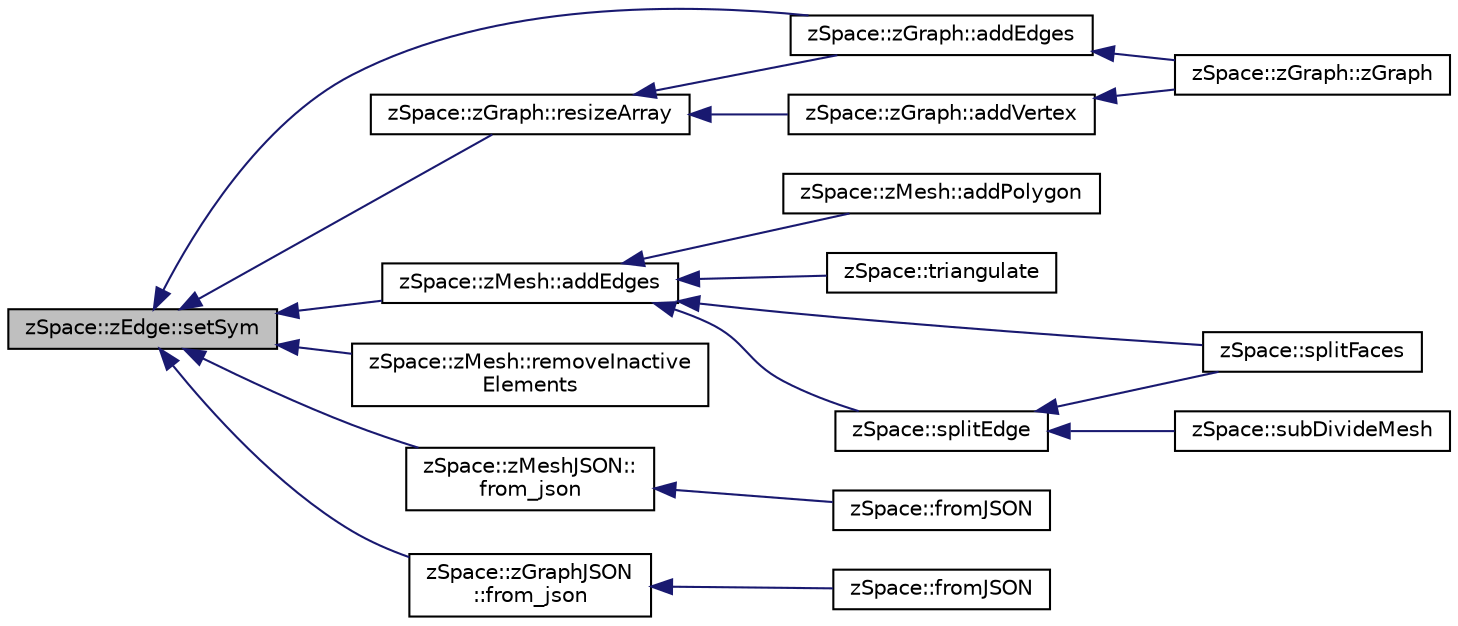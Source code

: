 digraph "zSpace::zEdge::setSym"
{
  edge [fontname="Helvetica",fontsize="10",labelfontname="Helvetica",labelfontsize="10"];
  node [fontname="Helvetica",fontsize="10",shape=record];
  rankdir="LR";
  Node370 [label="zSpace::zEdge::setSym",height=0.2,width=0.4,color="black", fillcolor="grey75", style="filled", fontcolor="black"];
  Node370 -> Node371 [dir="back",color="midnightblue",fontsize="10",style="solid",fontname="Helvetica"];
  Node371 [label="zSpace::zGraph::addEdges",height=0.2,width=0.4,color="black", fillcolor="white", style="filled",URL="$classz_space_1_1z_graph.html#a821941b26e312ab5015ae34fecbd43b3",tooltip="This method adds an edge and its symmetry edge to the edges array. "];
  Node371 -> Node372 [dir="back",color="midnightblue",fontsize="10",style="solid",fontname="Helvetica"];
  Node372 [label="zSpace::zGraph::zGraph",height=0.2,width=0.4,color="black", fillcolor="white", style="filled",URL="$classz_space_1_1z_graph.html#a7a53b68f1efa596293b85259464cf3ff",tooltip="Overloaded constructor. "];
  Node370 -> Node373 [dir="back",color="midnightblue",fontsize="10",style="solid",fontname="Helvetica"];
  Node373 [label="zSpace::zGraph::resizeArray",height=0.2,width=0.4,color="black", fillcolor="white", style="filled",URL="$classz_space_1_1z_graph.html#a8b28611b85ceff8555b9230e3af6f47a",tooltip="This method resizes the array connected with the input type to the specified newSize. "];
  Node373 -> Node374 [dir="back",color="midnightblue",fontsize="10",style="solid",fontname="Helvetica"];
  Node374 [label="zSpace::zGraph::addVertex",height=0.2,width=0.4,color="black", fillcolor="white", style="filled",URL="$classz_space_1_1z_graph.html#acf5cd0b78050f671984cfc4341de8b32",tooltip="This method adds a vertex to the vertices array. "];
  Node374 -> Node372 [dir="back",color="midnightblue",fontsize="10",style="solid",fontname="Helvetica"];
  Node373 -> Node371 [dir="back",color="midnightblue",fontsize="10",style="solid",fontname="Helvetica"];
  Node370 -> Node375 [dir="back",color="midnightblue",fontsize="10",style="solid",fontname="Helvetica"];
  Node375 [label="zSpace::zMesh::addEdges",height=0.2,width=0.4,color="black", fillcolor="white", style="filled",URL="$classz_space_1_1z_mesh.html#ad1defab345c4b6e08269afd38c1b4db3",tooltip="This method adds an edge and its symmetry edge to the edges array. "];
  Node375 -> Node376 [dir="back",color="midnightblue",fontsize="10",style="solid",fontname="Helvetica"];
  Node376 [label="zSpace::zMesh::addPolygon",height=0.2,width=0.4,color="black", fillcolor="white", style="filled",URL="$classz_space_1_1z_mesh.html#ada4fb88bb2402a06f75d730e23597407",tooltip="This method adds a face to the faces array and updates the pointers of vertices, edges and polygons o..."];
  Node375 -> Node377 [dir="back",color="midnightblue",fontsize="10",style="solid",fontname="Helvetica"];
  Node377 [label="zSpace::triangulate",height=0.2,width=0.4,color="black", fillcolor="white", style="filled",URL="$group__z_mesh_modifiers.html#ga75ee8f140a3311506a932b866523a1de",tooltip="This method triangulates the input mesh. "];
  Node375 -> Node378 [dir="back",color="midnightblue",fontsize="10",style="solid",fontname="Helvetica"];
  Node378 [label="zSpace::splitEdge",height=0.2,width=0.4,color="black", fillcolor="white", style="filled",URL="$group__z_mesh_modifiers.html#ga2259376b4c9c7cebc97c491574a47e24",tooltip="This method splits an edge and inserts a vertex along the edge at the input factor. "];
  Node378 -> Node379 [dir="back",color="midnightblue",fontsize="10",style="solid",fontname="Helvetica"];
  Node379 [label="zSpace::splitFaces",height=0.2,width=0.4,color="black", fillcolor="white", style="filled",URL="$group__z_mesh_modifiers.html#gaeda022d590a10b38c94e75bc0e278d80",tooltip="This method splits a set of edges and faces of a mesh in a continuous manner. "];
  Node378 -> Node380 [dir="back",color="midnightblue",fontsize="10",style="solid",fontname="Helvetica"];
  Node380 [label="zSpace::subDivideMesh",height=0.2,width=0.4,color="black", fillcolor="white", style="filled",URL="$group__z_mesh_modifiers.html#gaaa9902fbf3ac2600afbf54335c286760",tooltip="This method subdivides all the faces and edges of the mesh. "];
  Node375 -> Node379 [dir="back",color="midnightblue",fontsize="10",style="solid",fontname="Helvetica"];
  Node370 -> Node381 [dir="back",color="midnightblue",fontsize="10",style="solid",fontname="Helvetica"];
  Node381 [label="zSpace::zMesh::removeInactive\lElements",height=0.2,width=0.4,color="black", fillcolor="white", style="filled",URL="$classz_space_1_1z_mesh.html#ab21d59eecb169921b427a7e766d47aa5",tooltip="This method resizes the array connected with the input type to the specified newSize. "];
  Node370 -> Node382 [dir="back",color="midnightblue",fontsize="10",style="solid",fontname="Helvetica"];
  Node382 [label="zSpace::zMeshJSON::\lfrom_json",height=0.2,width=0.4,color="black", fillcolor="white", style="filled",URL="$classz_space_1_1z_mesh_j_s_o_n.html#a50e0cbaadd094cf4f26179cdf23b9464",tooltip="This method creates the HE data structure from JSON file using JSON Modern Library. "];
  Node382 -> Node383 [dir="back",color="midnightblue",fontsize="10",style="solid",fontname="Helvetica"];
  Node383 [label="zSpace::fromJSON",height=0.2,width=0.4,color="black", fillcolor="white", style="filled",URL="$group__z_i_o___mesh.html#gad2f07c6da97272b61502c6fab57d83b0",tooltip="This method imports zMesh from a JSON file format using JSON Modern Library. "];
  Node370 -> Node384 [dir="back",color="midnightblue",fontsize="10",style="solid",fontname="Helvetica"];
  Node384 [label="zSpace::zGraphJSON\l::from_json",height=0.2,width=0.4,color="black", fillcolor="white", style="filled",URL="$classz_space_1_1z_graph_j_s_o_n.html#ad6e1e17a5c3bd52b4433439f13a4b3a4",tooltip="This method creates the zGraph from JSON file using JSON Modern Library. "];
  Node384 -> Node385 [dir="back",color="midnightblue",fontsize="10",style="solid",fontname="Helvetica"];
  Node385 [label="zSpace::fromJSON",height=0.2,width=0.4,color="black", fillcolor="white", style="filled",URL="$group__z_i_o___graph.html#ga72f18c5d3de0d92bea72ed214d7ba159",tooltip="This method imports zGraph from a JSON file format using JSON Modern Library. "];
}
